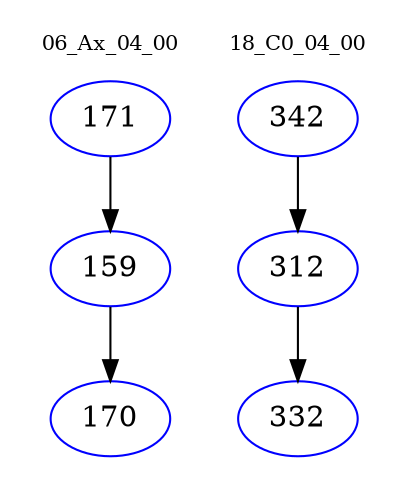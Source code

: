 digraph{
subgraph cluster_0 {
color = white
label = "06_Ax_04_00";
fontsize=10;
T0_171 [label="171", color="blue"]
T0_171 -> T0_159 [color="black"]
T0_159 [label="159", color="blue"]
T0_159 -> T0_170 [color="black"]
T0_170 [label="170", color="blue"]
}
subgraph cluster_1 {
color = white
label = "18_C0_04_00";
fontsize=10;
T1_342 [label="342", color="blue"]
T1_342 -> T1_312 [color="black"]
T1_312 [label="312", color="blue"]
T1_312 -> T1_332 [color="black"]
T1_332 [label="332", color="blue"]
}
}
